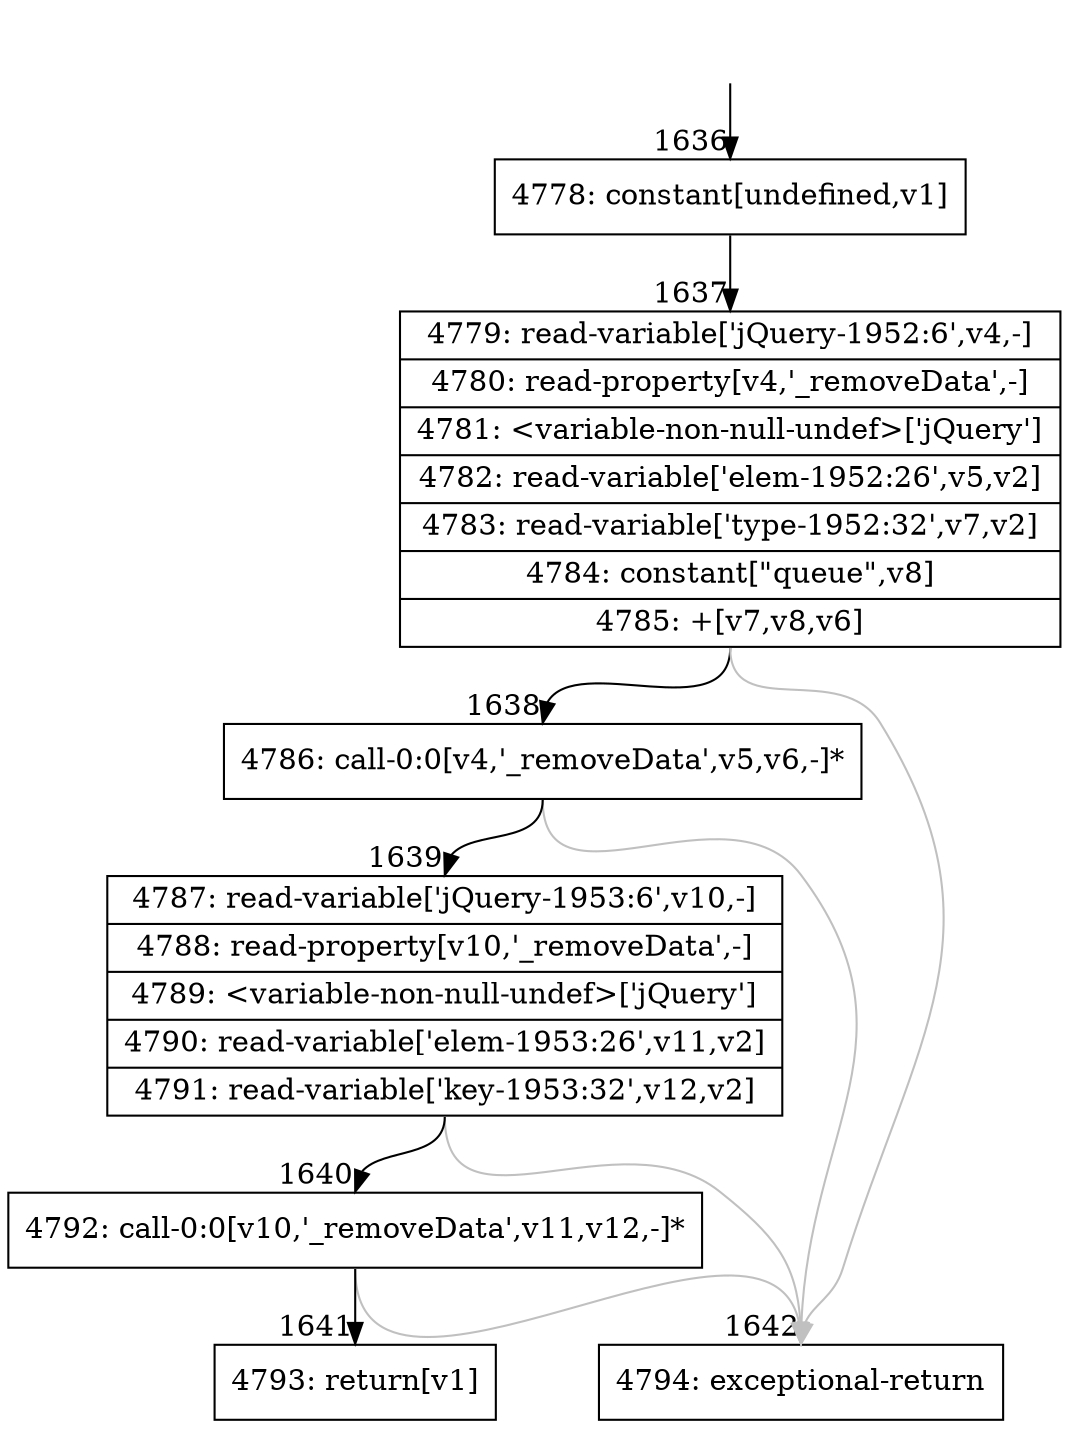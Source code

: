 digraph {
rankdir="TD"
BB_entry112[shape=none,label=""];
BB_entry112 -> BB1636 [tailport=s, headport=n, headlabel="    1636"]
BB1636 [shape=record label="{4778: constant[undefined,v1]}" ] 
BB1636 -> BB1637 [tailport=s, headport=n, headlabel="      1637"]
BB1637 [shape=record label="{4779: read-variable['jQuery-1952:6',v4,-]|4780: read-property[v4,'_removeData',-]|4781: \<variable-non-null-undef\>['jQuery']|4782: read-variable['elem-1952:26',v5,v2]|4783: read-variable['type-1952:32',v7,v2]|4784: constant[\"queue\",v8]|4785: +[v7,v8,v6]}" ] 
BB1637 -> BB1638 [tailport=s, headport=n, headlabel="      1638"]
BB1637 -> BB1642 [tailport=s, headport=n, color=gray, headlabel="      1642"]
BB1638 [shape=record label="{4786: call-0:0[v4,'_removeData',v5,v6,-]*}" ] 
BB1638 -> BB1639 [tailport=s, headport=n, headlabel="      1639"]
BB1638 -> BB1642 [tailport=s, headport=n, color=gray]
BB1639 [shape=record label="{4787: read-variable['jQuery-1953:6',v10,-]|4788: read-property[v10,'_removeData',-]|4789: \<variable-non-null-undef\>['jQuery']|4790: read-variable['elem-1953:26',v11,v2]|4791: read-variable['key-1953:32',v12,v2]}" ] 
BB1639 -> BB1640 [tailport=s, headport=n, headlabel="      1640"]
BB1639 -> BB1642 [tailport=s, headport=n, color=gray]
BB1640 [shape=record label="{4792: call-0:0[v10,'_removeData',v11,v12,-]*}" ] 
BB1640 -> BB1641 [tailport=s, headport=n, headlabel="      1641"]
BB1640 -> BB1642 [tailport=s, headport=n, color=gray]
BB1641 [shape=record label="{4793: return[v1]}" ] 
BB1642 [shape=record label="{4794: exceptional-return}" ] 
}
